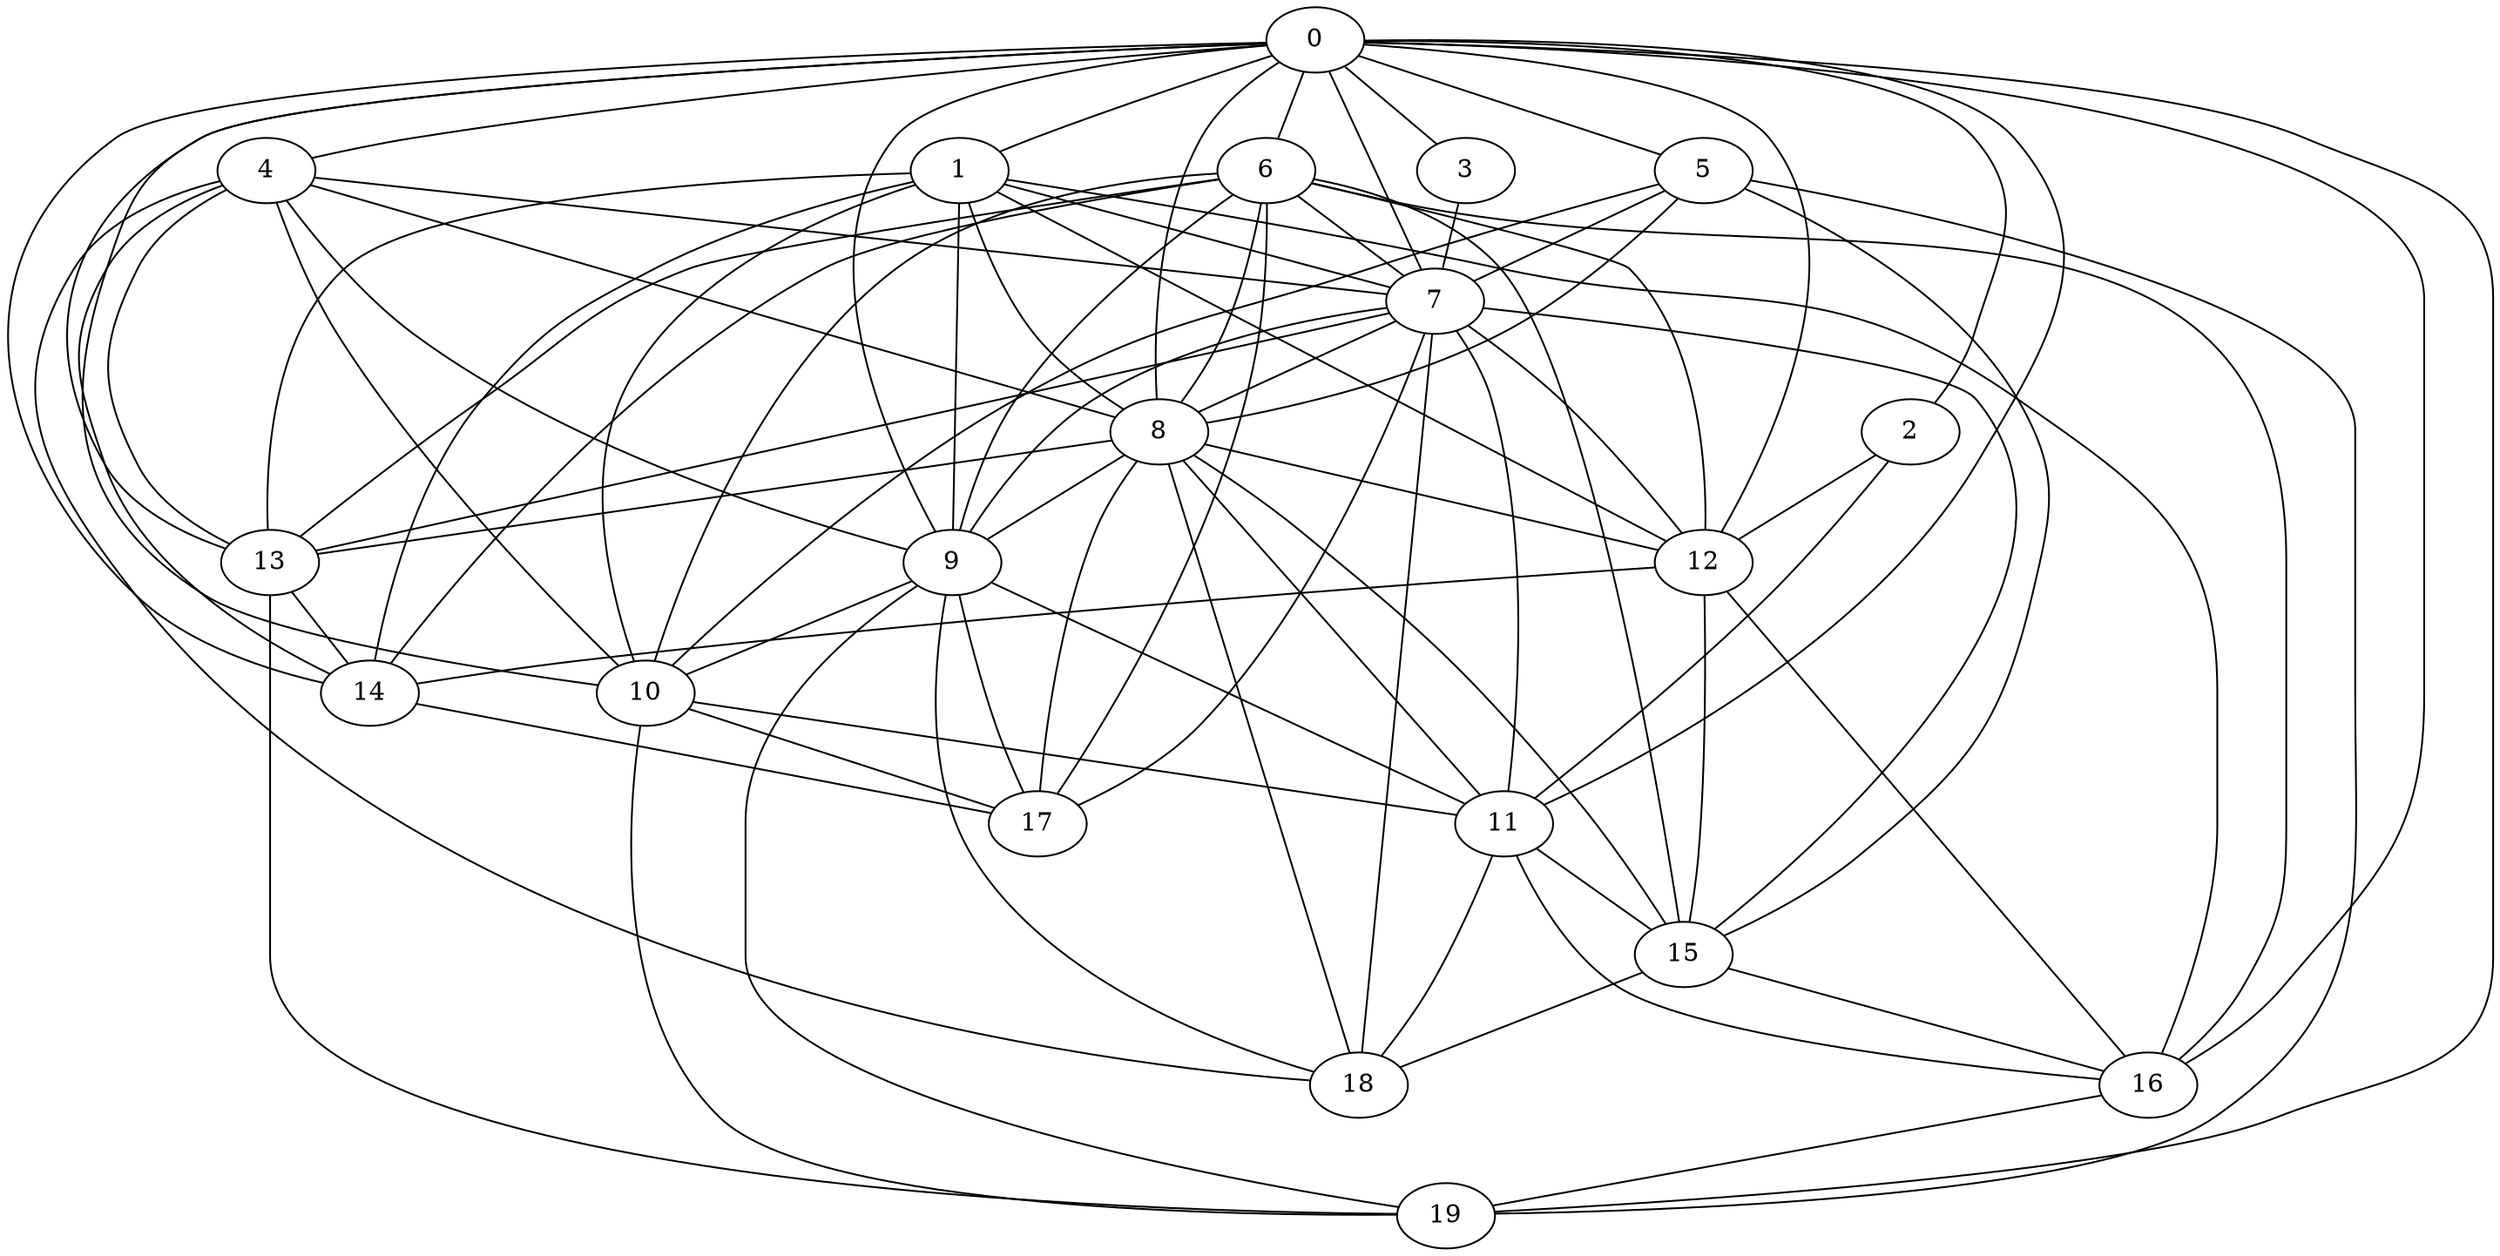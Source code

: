 strict graph "" {
	0	[w=14];
	1	[w=-3];
	0 -- 1	[w=-14];
	2	[w=-7];
	0 -- 2	[w=-16];
	3	[w=16];
	0 -- 3	[w=-8];
	4	[w=6];
	0 -- 4	[w=-3];
	5	[w=-14];
	0 -- 5	[w=14];
	6	[w=3];
	0 -- 6	[w=-11];
	7	[w=-8];
	0 -- 7	[w=-3];
	8	[w=13];
	0 -- 8	[w=14];
	9	[w=13];
	0 -- 9	[w=-12];
	10	[w=-15];
	0 -- 10	[w=2];
	11	[w=10];
	0 -- 11	[w=2];
	12	[w=-14];
	0 -- 12	[w=-15];
	13	[w=11];
	0 -- 13	[w=15];
	14	[w=-15];
	0 -- 14	[w=16];
	16	[w=-12];
	0 -- 16	[w=15];
	19	[w=-15];
	0 -- 19	[w=-12];
	1 -- 7	[w=5];
	1 -- 8	[w=-10];
	1 -- 9	[w=9];
	1 -- 10	[w=-8];
	1 -- 12	[w=-16];
	1 -- 13	[w=9];
	1 -- 14	[w=10];
	1 -- 16	[w=-13];
	2 -- 11	[w=14];
	2 -- 12	[w=12];
	3 -- 7	[w=9];
	4 -- 7	[w=-10];
	4 -- 8	[w=16];
	4 -- 9	[w=-7];
	4 -- 10	[w=16];
	4 -- 13	[w=4];
	4 -- 14	[w=-14];
	18	[w=10];
	4 -- 18	[w=-12];
	5 -- 7	[w=-5];
	5 -- 8	[w=-4];
	5 -- 10	[w=9];
	15	[w=-7];
	5 -- 15	[w=14];
	5 -- 19	[w=3];
	6 -- 7	[w=9];
	6 -- 8	[w=6];
	6 -- 9	[w=-4];
	6 -- 10	[w=-9];
	6 -- 12	[w=13];
	6 -- 13	[w=14];
	6 -- 14	[w=8];
	6 -- 15	[w=-12];
	6 -- 16	[w=15];
	17	[w=-8];
	6 -- 17	[w=-5];
	7 -- 8	[w=5];
	7 -- 9	[w=-2];
	7 -- 11	[w=-14];
	7 -- 12	[w=-7];
	7 -- 13	[w=-16];
	7 -- 15	[w=-9];
	7 -- 17	[w=-13];
	7 -- 18	[w=-9];
	8 -- 9	[w=-2];
	8 -- 11	[w=2];
	8 -- 12	[w=-15];
	8 -- 13	[w=2];
	8 -- 15	[w=-13];
	8 -- 17	[w=-6];
	8 -- 18	[w=-16];
	9 -- 10	[w=6];
	9 -- 11	[w=4];
	9 -- 17	[w=-16];
	9 -- 18	[w=-14];
	9 -- 19	[w=16];
	10 -- 11	[w=16];
	10 -- 17	[w=9];
	10 -- 19	[w=-16];
	11 -- 15	[w=5];
	11 -- 16	[w=-6];
	11 -- 18	[w=-6];
	12 -- 14	[w=-9];
	12 -- 15	[w=6];
	12 -- 16	[w=15];
	13 -- 14	[w=15];
	13 -- 19	[w=-13];
	14 -- 17	[w=-10];
	15 -- 16	[w=-12];
	15 -- 18	[w=-9];
	16 -- 19	[w=-10];
}
